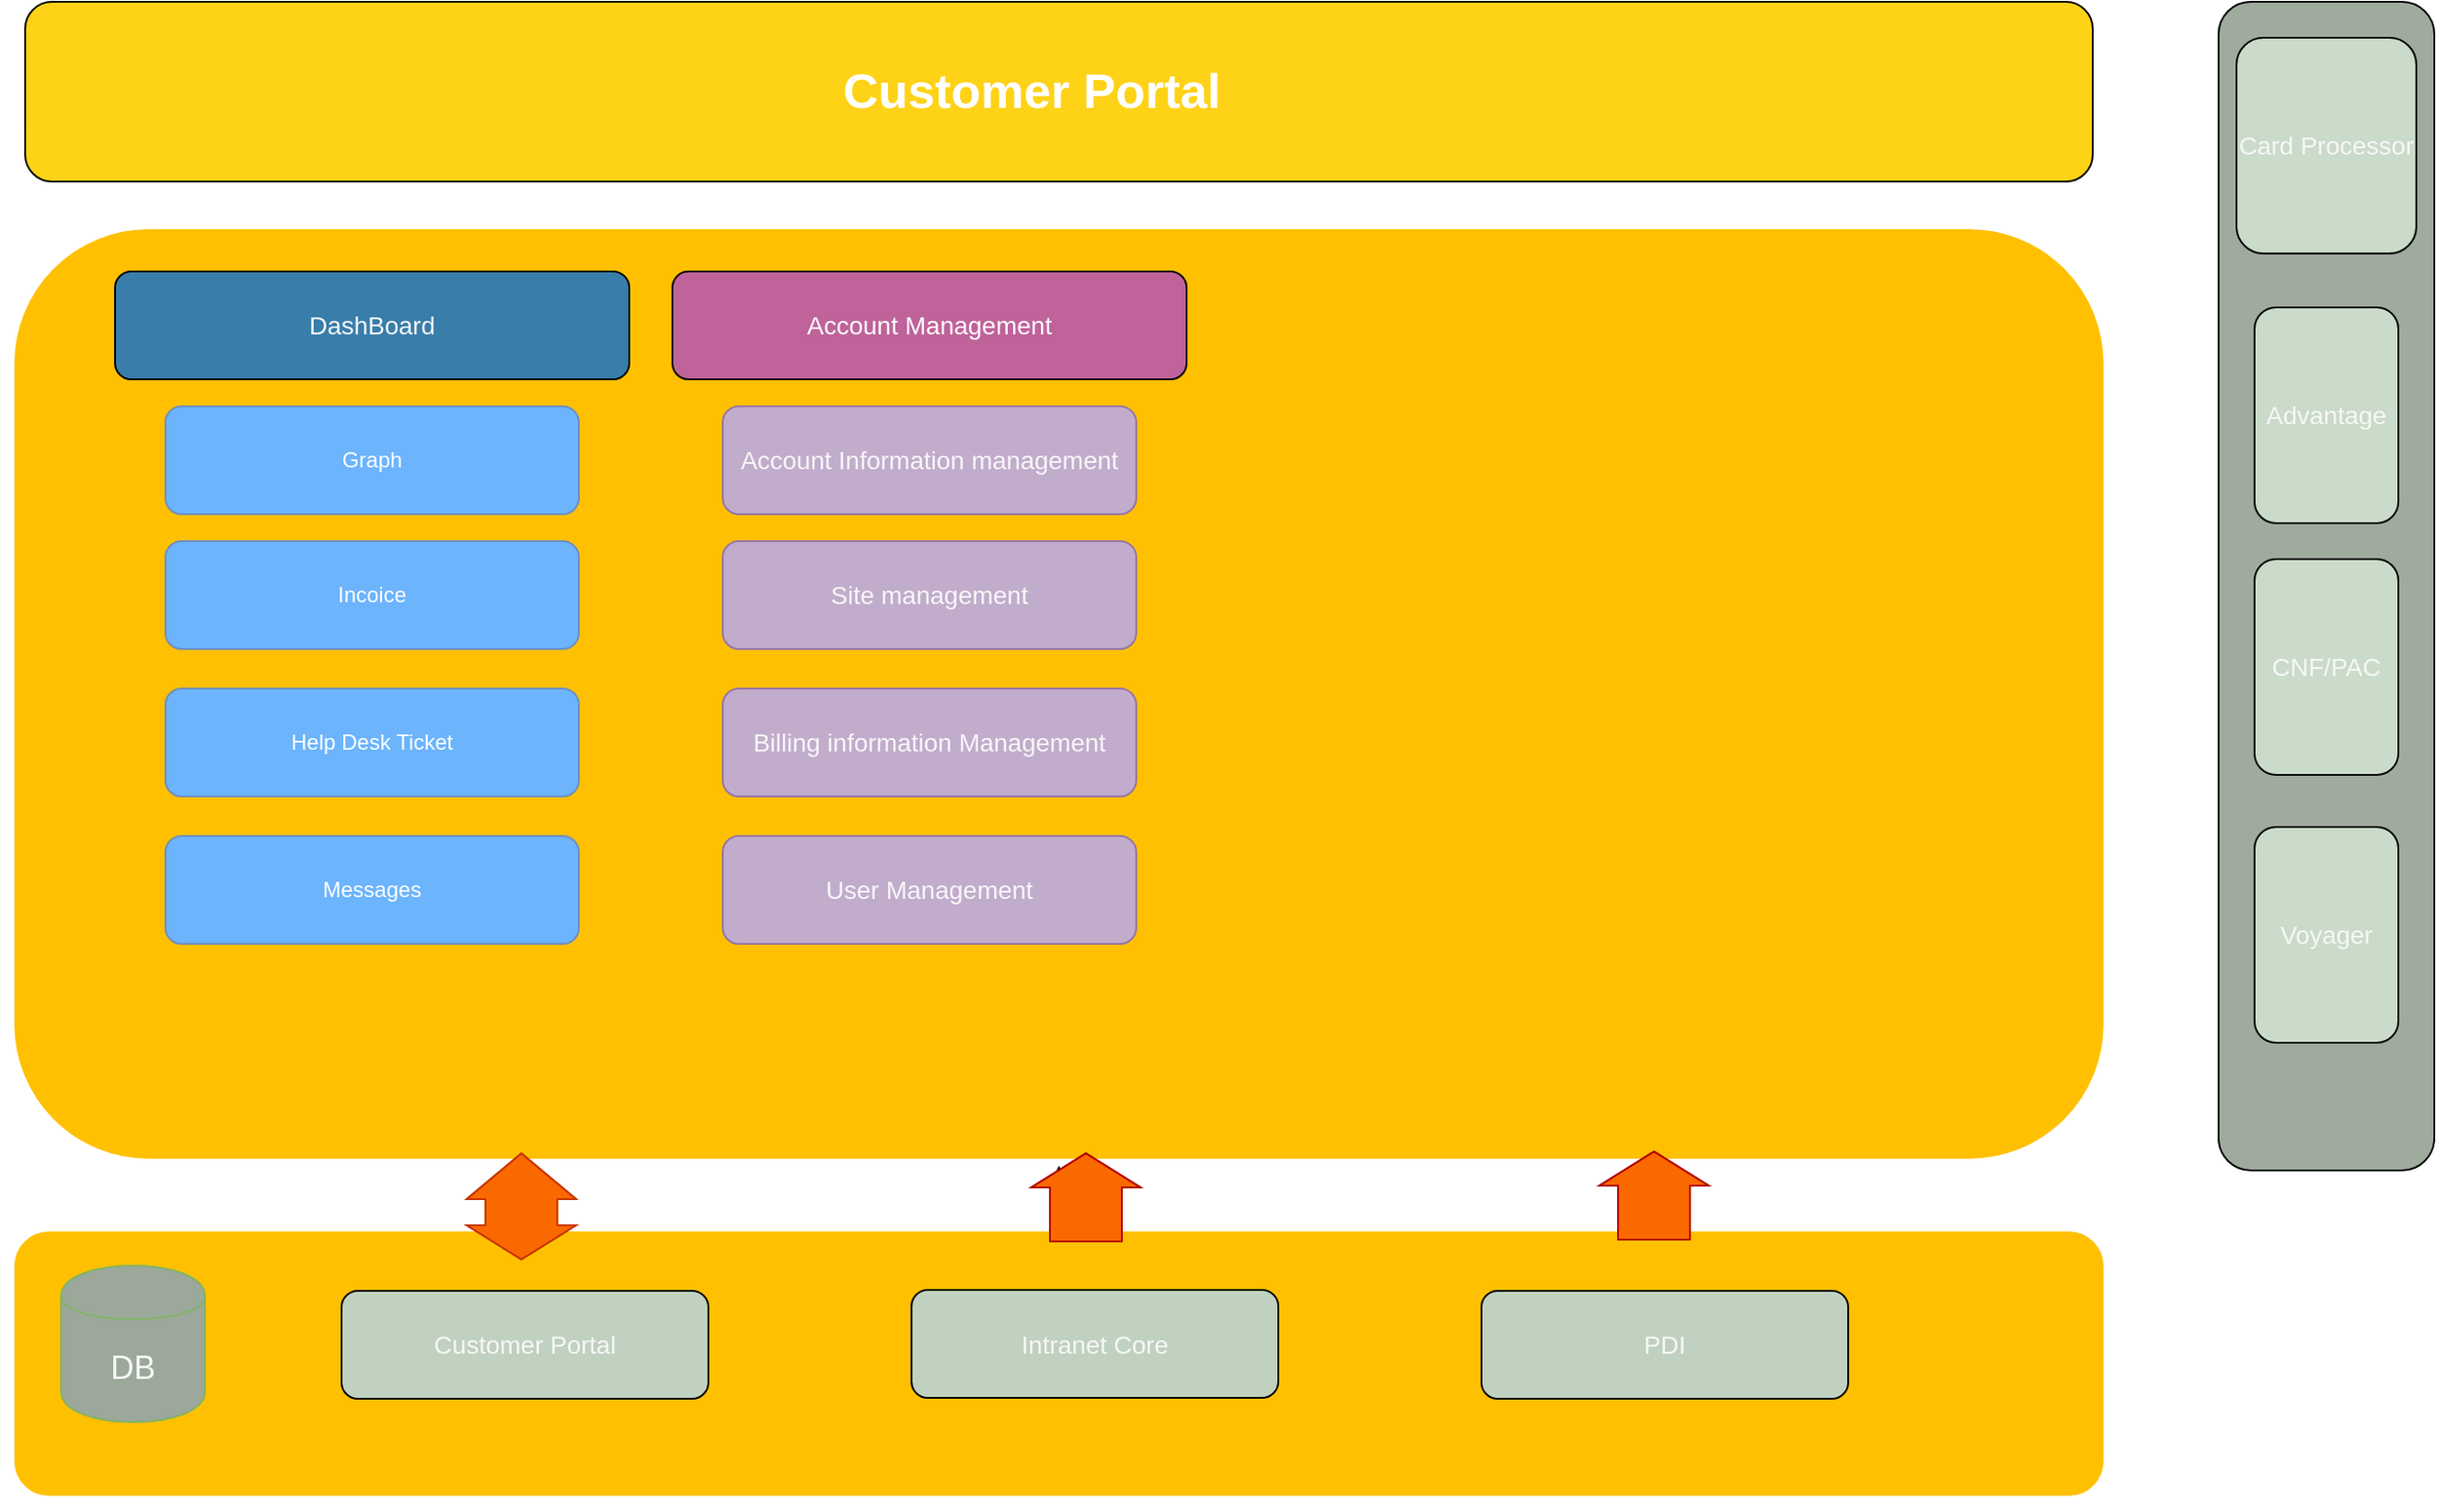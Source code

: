 <mxfile version="10.6.7" type="github"><diagram name="Page-1" id="12e1b939-464a-85fe-373e-61e167be1490"><mxGraphModel dx="1394" dy="796" grid="1" gridSize="10" guides="1" tooltips="1" connect="1" arrows="1" fold="1" page="1" pageScale="1.5" pageWidth="1169" pageHeight="826" background="#ffffff" math="0" shadow="0"><root><mxCell id="0"/><mxCell id="1" parent="0"/><mxCell id="60da8b9f42644d3a-3" value="ATTRACT" style="text;html=1;strokeColor=none;fillColor=none;align=center;verticalAlign=middle;whiteSpace=wrap;rounded=0;shadow=0;fontSize=27;fontColor=#FFFFFF;fontStyle=1" parent="1" vertex="1"><mxGeometry x="630" y="160" width="280" height="60" as="geometry"/></mxCell><mxCell id="60da8b9f42644d3a-4" value="Blog&lt;div&gt;Keywords&lt;/div&gt;&lt;div&gt;Social Media&lt;/div&gt;" style="text;html=1;strokeColor=none;fillColor=none;align=center;verticalAlign=middle;whiteSpace=wrap;rounded=0;shadow=0;fontSize=14;fontColor=#FFFFFF;" parent="1" vertex="1"><mxGeometry x="316" y="725" width="280" height="90" as="geometry"/></mxCell><mxCell id="60da8b9f42644d3a-6" value="" style="line;strokeWidth=2;html=1;rounded=0;shadow=0;fontSize=27;align=center;fillColor=none;strokeColor=#FFFFFF;" parent="1" vertex="1"><mxGeometry x="336" y="485" width="240" height="10" as="geometry"/></mxCell><mxCell id="60da8b9f42644d3a-7" value="" style="line;strokeWidth=2;html=1;rounded=0;shadow=0;fontSize=27;align=center;fillColor=none;strokeColor=#FFFFFF;" parent="1" vertex="1"><mxGeometry x="336" y="705" width="240" height="10" as="geometry"/></mxCell><mxCell id="60da8b9f42644d3a-9" value="" style="html=1;shadow=0;dashed=0;align=center;verticalAlign=middle;shape=mxgraph.arrows2.stylisedArrow;dy=0.6;dx=40;notch=15;feather=0.4;rounded=0;strokeWidth=1;fontSize=27;strokeColor=none;fillColor=#fff2cc;" parent="1" vertex="1"><mxGeometry x="406" y="573" width="100" height="60" as="geometry"/></mxCell><mxCell id="60da8b9f42644d3a-17" value="" style="whiteSpace=wrap;html=1;rounded=1;shadow=0;strokeWidth=8;fontSize=20;align=center;fillColor=#FFC001;strokeColor=#FFFFFF;" parent="1" vertex="1"><mxGeometry x="200" y="282.5" width="1170" height="525" as="geometry"/></mxCell><mxCell id="dD0u05fmPZjk8cbk9rFk-2" value="" style="rounded=1;whiteSpace=wrap;html=1;fillColor=#FED217;" parent="1" vertex="1"><mxGeometry x="210" y="160" width="1150" height="100" as="geometry"/></mxCell><mxCell id="dD0u05fmPZjk8cbk9rFk-3" value="Customer Portal" style="text;html=1;strokeColor=none;fillColor=none;align=center;verticalAlign=middle;whiteSpace=wrap;rounded=0;shadow=0;fontSize=27;fontColor=#FFFFFF;fontStyle=1" parent="1" vertex="1"><mxGeometry x="630" y="180" width="280" height="60" as="geometry"/></mxCell><mxCell id="dD0u05fmPZjk8cbk9rFk-4" value="&lt;span&gt;&lt;font color=&quot;#f7f7f7&quot; style=&quot;font-size: 14px&quot;&gt;DashBoard&lt;/font&gt;&lt;/span&gt;" style="rounded=1;whiteSpace=wrap;html=1;fillColor=#397DAA;" parent="1" vertex="1"><mxGeometry x="260" y="310" width="286" height="60" as="geometry"/></mxCell><mxCell id="dD0u05fmPZjk8cbk9rFk-5" value="&lt;font color=&quot;#ffffff&quot;&gt;Graph&lt;/font&gt;" style="rounded=1;whiteSpace=wrap;html=1;fillColor=#6CB4FC;strokeColor=#6c8ebf;" parent="1" vertex="1"><mxGeometry x="288" y="385" width="230" height="60" as="geometry"/></mxCell><mxCell id="dD0u05fmPZjk8cbk9rFk-6" value="&lt;font color=&quot;#ffffff&quot;&gt;Incoice&lt;/font&gt;" style="rounded=1;whiteSpace=wrap;html=1;fillColor=#6CB4FC;strokeColor=#6c8ebf;" parent="1" vertex="1"><mxGeometry x="288" y="460" width="230" height="60" as="geometry"/></mxCell><mxCell id="dD0u05fmPZjk8cbk9rFk-7" value="&lt;font color=&quot;#ffffff&quot;&gt;Help Desk Ticket&lt;/font&gt;" style="rounded=1;whiteSpace=wrap;html=1;fillColor=#6CB4FC;strokeColor=#6c8ebf;" parent="1" vertex="1"><mxGeometry x="288" y="542" width="230" height="60" as="geometry"/></mxCell><mxCell id="dD0u05fmPZjk8cbk9rFk-8" value="&lt;font color=&quot;#ffffff&quot;&gt;Messages&lt;/font&gt;" style="rounded=1;whiteSpace=wrap;html=1;fillColor=#6CB4FC;strokeColor=#6c8ebf;" parent="1" vertex="1"><mxGeometry x="288" y="624" width="230" height="60" as="geometry"/></mxCell><mxCell id="dD0u05fmPZjk8cbk9rFk-9" value="&lt;p&gt;&lt;font color=&quot;#ffffff&quot; style=&quot;font-size: 14px&quot;&gt;Account Management&lt;/font&gt;&lt;/p&gt;" style="rounded=1;whiteSpace=wrap;html=1;fillColor=#BF639A;" parent="1" vertex="1"><mxGeometry x="570" y="310" width="286" height="60" as="geometry"/></mxCell><mxCell id="dD0u05fmPZjk8cbk9rFk-10" value="&lt;p&gt;&lt;font color=&quot;#f7f7f7&quot; style=&quot;font-size: 14px&quot;&gt;Account Information management&lt;/font&gt;&lt;/p&gt;" style="rounded=1;whiteSpace=wrap;html=1;fillColor=#C2ACCC;strokeColor=#9673a6;" parent="1" vertex="1"><mxGeometry x="598" y="385" width="230" height="60" as="geometry"/></mxCell><mxCell id="dD0u05fmPZjk8cbk9rFk-11" value="&lt;p&gt;&lt;font color=&quot;#f7f7f7&quot; style=&quot;font-size: 14px&quot;&gt;Site management&lt;/font&gt;&lt;/p&gt;" style="rounded=1;whiteSpace=wrap;html=1;fillColor=#C2ACCC;strokeColor=#9673a6;" parent="1" vertex="1"><mxGeometry x="598" y="460" width="230" height="60" as="geometry"/></mxCell><mxCell id="dD0u05fmPZjk8cbk9rFk-13" value="&lt;p&gt;&lt;span&gt;&lt;font color=&quot;#f7f7f7&quot; style=&quot;font-size: 14px&quot;&gt;Billing information Management&lt;/font&gt;&lt;/span&gt;&lt;br&gt;&lt;/p&gt;" style="rounded=1;whiteSpace=wrap;html=1;fillColor=#C2ACCC;strokeColor=#9673a6;" parent="1" vertex="1"><mxGeometry x="598" y="542" width="230" height="60" as="geometry"/></mxCell><mxCell id="dD0u05fmPZjk8cbk9rFk-14" value="&lt;p&gt;&lt;span&gt;&lt;font color=&quot;#f7f7f7&quot; style=&quot;font-size: 14px&quot;&gt;User Management&lt;/font&gt;&lt;/span&gt;&lt;br&gt;&lt;/p&gt;" style="rounded=1;whiteSpace=wrap;html=1;fillColor=#C2ACCC;strokeColor=#9673a6;" parent="1" vertex="1"><mxGeometry x="598" y="624" width="230" height="60" as="geometry"/></mxCell><mxCell id="dD0u05fmPZjk8cbk9rFk-25" value="" style="edgeStyle=orthogonalEdgeStyle;rounded=0;orthogonalLoop=1;jettySize=auto;html=1;" parent="1" source="dD0u05fmPZjk8cbk9rFk-15" target="60da8b9f42644d3a-17" edge="1"><mxGeometry relative="1" as="geometry"/></mxCell><mxCell id="dD0u05fmPZjk8cbk9rFk-26" value="" style="edgeStyle=orthogonalEdgeStyle;rounded=0;orthogonalLoop=1;jettySize=auto;html=1;" parent="1" source="dD0u05fmPZjk8cbk9rFk-15" target="60da8b9f42644d3a-17" edge="1"><mxGeometry relative="1" as="geometry"/></mxCell><mxCell id="dD0u05fmPZjk8cbk9rFk-27" value="" style="edgeStyle=orthogonalEdgeStyle;rounded=0;orthogonalLoop=1;jettySize=auto;html=1;fillColor=#FA6800;" parent="1" edge="1"><mxGeometry relative="1" as="geometry"><mxPoint x="790" y="840" as="sourcePoint"/><mxPoint x="790" y="807.5" as="targetPoint"/></mxGeometry></mxCell><mxCell id="dD0u05fmPZjk8cbk9rFk-15" value="" style="whiteSpace=wrap;html=1;rounded=1;shadow=0;strokeWidth=8;fontSize=20;align=center;fillColor=#FFC001;strokeColor=#FFFFFF;" parent="1" vertex="1"><mxGeometry x="200" y="840" width="1170" height="155" as="geometry"/></mxCell><mxCell id="dD0u05fmPZjk8cbk9rFk-16" value="&lt;font style=&quot;font-size: 18px&quot; color=&quot;#f7f7f7&quot;&gt;DB&lt;/font&gt;" style="shape=cylinder;whiteSpace=wrap;html=1;boundedLbl=1;backgroundOutline=1;fillColor=#9BA89A;strokeColor=#82b366;" parent="1" vertex="1"><mxGeometry x="230" y="863" width="80" height="87" as="geometry"/></mxCell><mxCell id="dD0u05fmPZjk8cbk9rFk-17" value="&lt;font style=&quot;font-size: 14px&quot; color=&quot;#f7f7f7&quot;&gt;Customer Portal&lt;/font&gt;" style="rounded=1;whiteSpace=wrap;html=1;fillColor=#C0D1BF;" parent="1" vertex="1"><mxGeometry x="386" y="877" width="204" height="60" as="geometry"/></mxCell><mxCell id="dD0u05fmPZjk8cbk9rFk-19" value="&lt;font style=&quot;font-size: 14px&quot; color=&quot;#f7f7f7&quot;&gt;Intranet Core&lt;/font&gt;" style="rounded=1;whiteSpace=wrap;html=1;fillColor=#C0D1BF;" parent="1" vertex="1"><mxGeometry x="703" y="876.5" width="204" height="60" as="geometry"/></mxCell><mxCell id="dD0u05fmPZjk8cbk9rFk-20" value="&lt;font style=&quot;font-size: 14px&quot; color=&quot;#f7f7f7&quot;&gt;PDI&lt;/font&gt;" style="rounded=1;whiteSpace=wrap;html=1;fillColor=#C0D1BF;" parent="1" vertex="1"><mxGeometry x="1020" y="877" width="204" height="60" as="geometry"/></mxCell><mxCell id="dD0u05fmPZjk8cbk9rFk-21" value="" style="shape=flexArrow;endArrow=classic;startArrow=classic;html=1;width=40;endSize=8.15;fillColor=#fa6800;strokeColor=#C73500;" parent="1" edge="1"><mxGeometry width="50" height="50" relative="1" as="geometry"><mxPoint x="486" y="860" as="sourcePoint"/><mxPoint x="486" y="800" as="targetPoint"/><Array as="points"><mxPoint x="486" y="840"/></Array></mxGeometry></mxCell><mxCell id="dD0u05fmPZjk8cbk9rFk-23" value="" style="shape=flexArrow;endArrow=classic;html=1;width=40;fillColor=#FA6800;strokeColor=#B20000;" parent="1" edge="1"><mxGeometry width="50" height="50" relative="1" as="geometry"><mxPoint x="800" y="850" as="sourcePoint"/><mxPoint x="800" y="800" as="targetPoint"/><Array as="points"><mxPoint x="800" y="850"/><mxPoint x="800" y="840"/></Array></mxGeometry></mxCell><mxCell id="dD0u05fmPZjk8cbk9rFk-28" value="" style="shape=flexArrow;endArrow=classic;html=1;width=40;fillColor=#FA6800;strokeColor=#B20000;" parent="1" edge="1"><mxGeometry width="50" height="50" relative="1" as="geometry"><mxPoint x="1116" y="849" as="sourcePoint"/><mxPoint x="1116" y="799" as="targetPoint"/><Array as="points"><mxPoint x="1116" y="849"/><mxPoint x="1116" y="839"/></Array></mxGeometry></mxCell><mxCell id="dD0u05fmPZjk8cbk9rFk-29" value="" style="rounded=1;whiteSpace=wrap;html=1;fillColor=#9EAB9D;" parent="1" vertex="1"><mxGeometry x="1430" y="160" width="120" height="650" as="geometry"/></mxCell><mxCell id="dD0u05fmPZjk8cbk9rFk-30" value="&lt;font style=&quot;font-size: 14px&quot; color=&quot;#f7f7f7&quot;&gt;Card Processor&lt;/font&gt;" style="rounded=1;whiteSpace=wrap;html=1;fillColor=#CADBC9;" parent="1" vertex="1"><mxGeometry x="1440" y="180" width="100" height="120" as="geometry"/></mxCell><mxCell id="dD0u05fmPZjk8cbk9rFk-31" value="&lt;font style=&quot;font-size: 14px&quot; color=&quot;#f7f7f7&quot;&gt;Advantage&lt;/font&gt;" style="rounded=1;whiteSpace=wrap;html=1;fillColor=#CADBC9;" parent="1" vertex="1"><mxGeometry x="1450" y="330" width="80" height="120" as="geometry"/></mxCell><mxCell id="dD0u05fmPZjk8cbk9rFk-32" value="&lt;font style=&quot;font-size: 14px&quot; color=&quot;#f7f7f7&quot;&gt;CNF/PAC&lt;/font&gt;" style="rounded=1;whiteSpace=wrap;html=1;fillColor=#CADBC9;" parent="1" vertex="1"><mxGeometry x="1450" y="470" width="80" height="120" as="geometry"/></mxCell><mxCell id="dD0u05fmPZjk8cbk9rFk-33" value="&lt;font style=&quot;font-size: 14px&quot; color=&quot;#f7f7f7&quot;&gt;Voyager&lt;/font&gt;" style="rounded=1;whiteSpace=wrap;html=1;fillColor=#CADBC9;" parent="1" vertex="1"><mxGeometry x="1450" y="619" width="80" height="120" as="geometry"/></mxCell></root></mxGraphModel></diagram></mxfile>